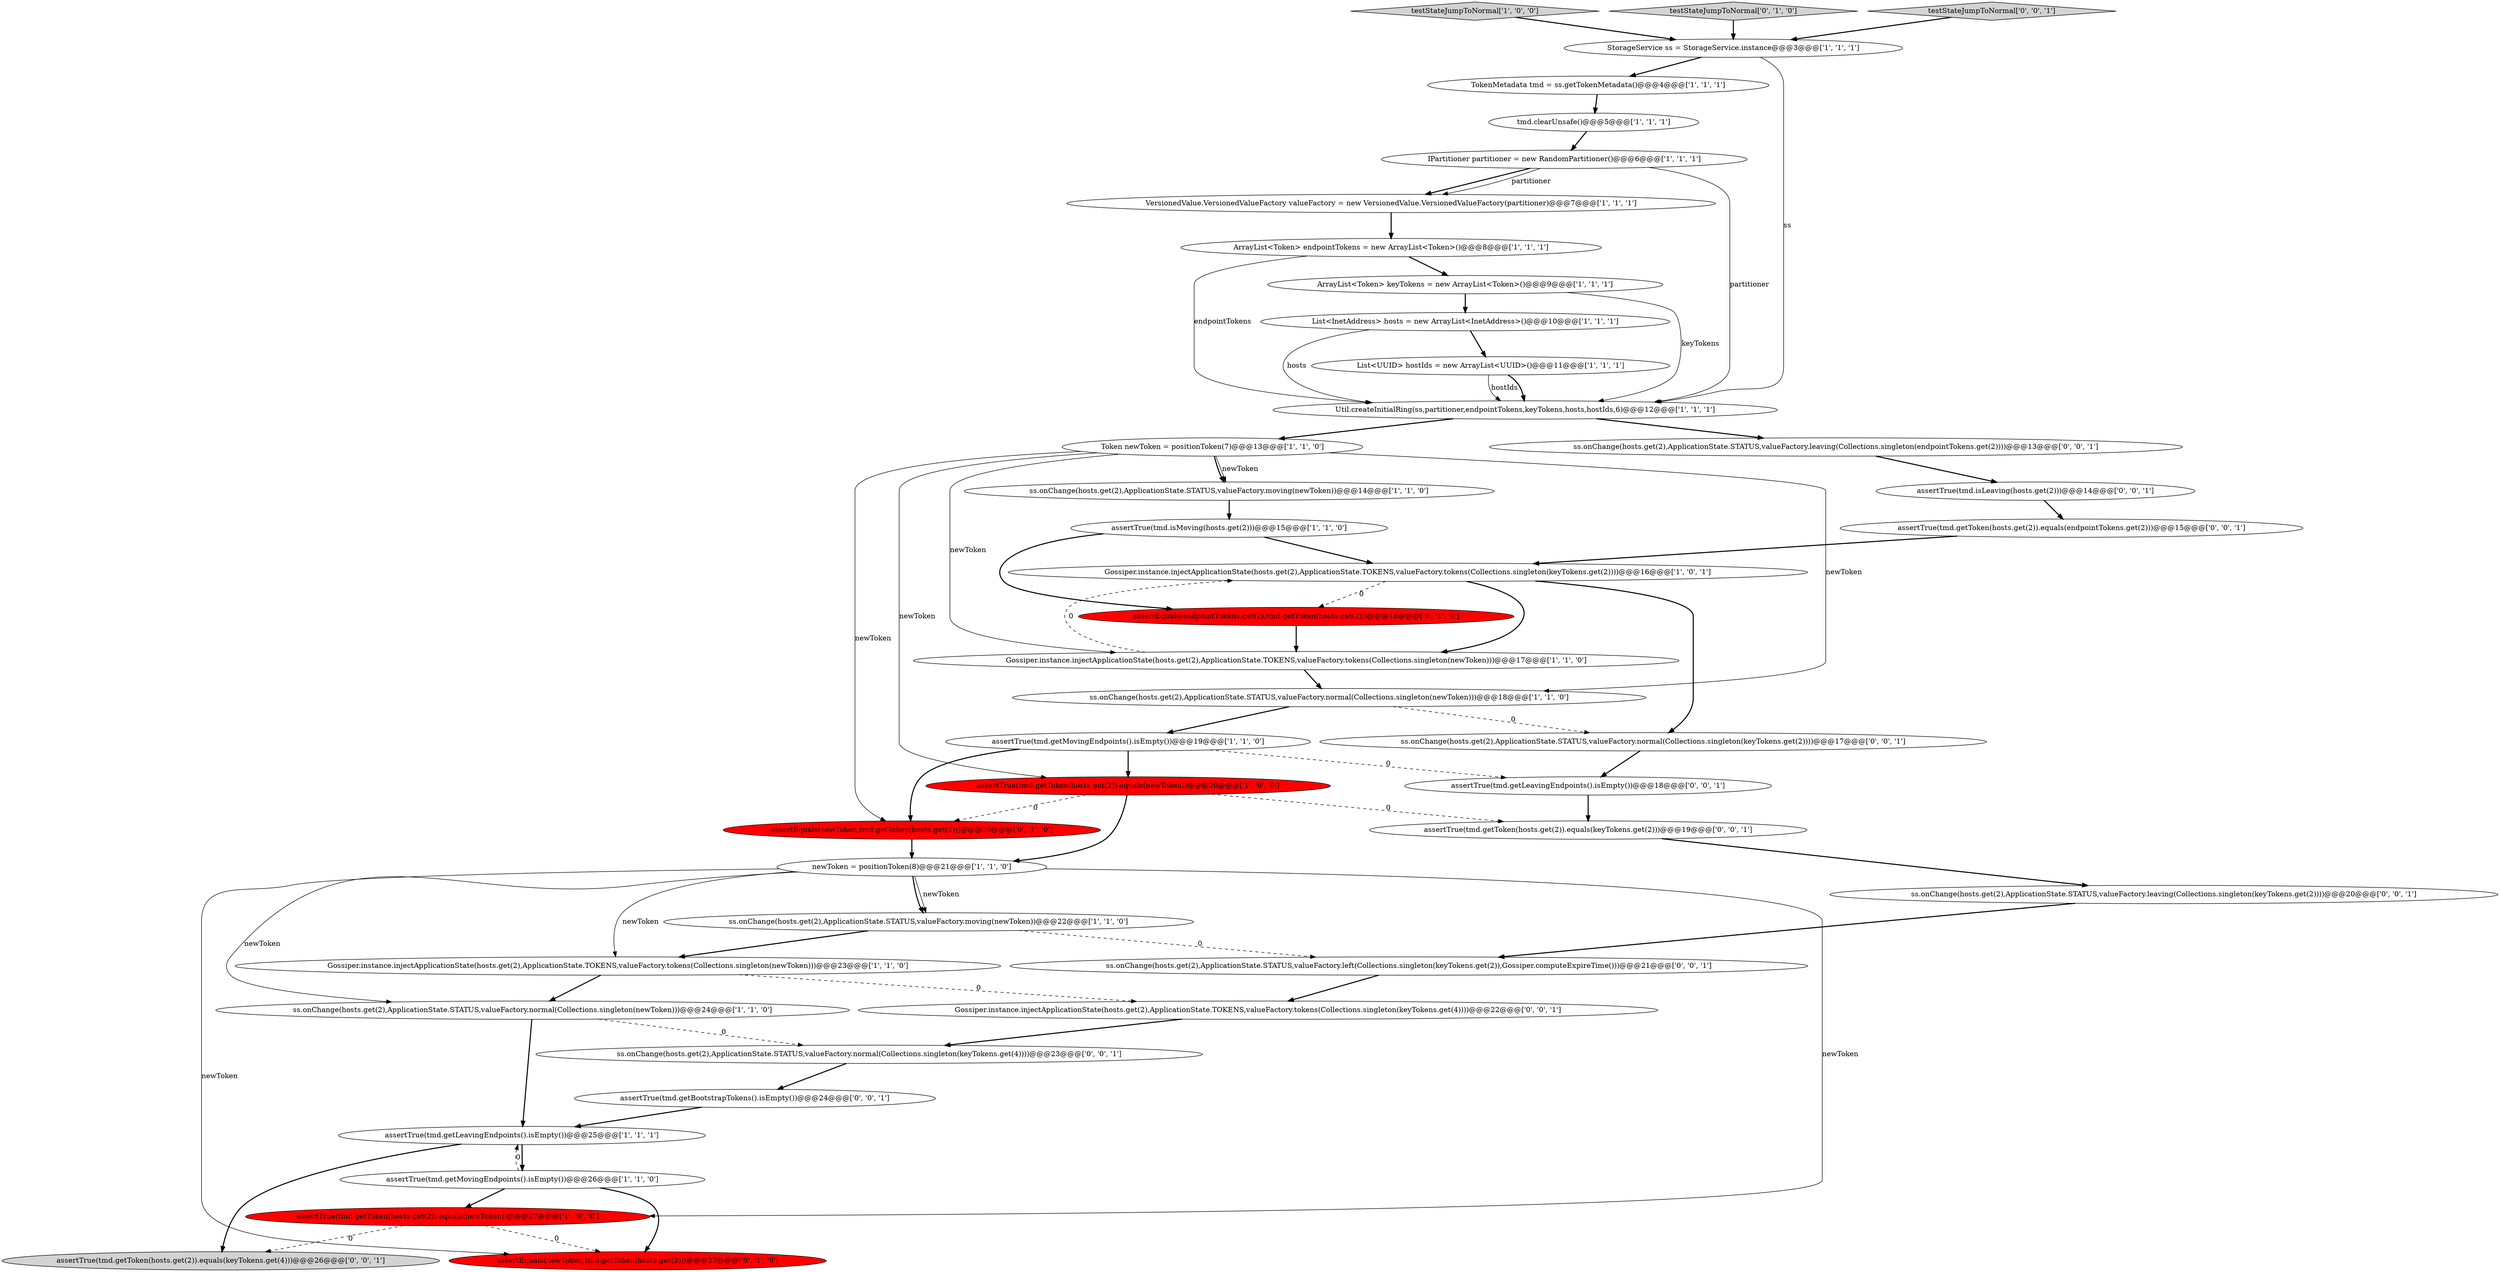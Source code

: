 digraph {
22 [style = filled, label = "ArrayList<Token> endpointTokens = new ArrayList<Token>()@@@8@@@['1', '1', '1']", fillcolor = white, shape = ellipse image = "AAA0AAABBB1BBB"];
28 [style = filled, label = "assertEquals(newToken,tmd.getToken(hosts.get(2)))@@@20@@@['0', '1', '0']", fillcolor = red, shape = ellipse image = "AAA1AAABBB2BBB"];
7 [style = filled, label = "ss.onChange(hosts.get(2),ApplicationState.STATUS,valueFactory.moving(newToken))@@@22@@@['1', '1', '0']", fillcolor = white, shape = ellipse image = "AAA0AAABBB1BBB"];
11 [style = filled, label = "List<InetAddress> hosts = new ArrayList<InetAddress>()@@@10@@@['1', '1', '1']", fillcolor = white, shape = ellipse image = "AAA0AAABBB1BBB"];
41 [style = filled, label = "assertTrue(tmd.getToken(hosts.get(2)).equals(endpointTokens.get(2)))@@@15@@@['0', '0', '1']", fillcolor = white, shape = ellipse image = "AAA0AAABBB3BBB"];
15 [style = filled, label = "assertTrue(tmd.getToken(hosts.get(2)).equals(newToken))@@@20@@@['1', '0', '0']", fillcolor = red, shape = ellipse image = "AAA1AAABBB1BBB"];
17 [style = filled, label = "ss.onChange(hosts.get(2),ApplicationState.STATUS,valueFactory.normal(Collections.singleton(newToken)))@@@24@@@['1', '1', '0']", fillcolor = white, shape = ellipse image = "AAA0AAABBB1BBB"];
38 [style = filled, label = "assertTrue(tmd.getToken(hosts.get(2)).equals(keyTokens.get(2)))@@@19@@@['0', '0', '1']", fillcolor = white, shape = ellipse image = "AAA0AAABBB3BBB"];
34 [style = filled, label = "ss.onChange(hosts.get(2),ApplicationState.STATUS,valueFactory.normal(Collections.singleton(keyTokens.get(2))))@@@17@@@['0', '0', '1']", fillcolor = white, shape = ellipse image = "AAA0AAABBB3BBB"];
12 [style = filled, label = "testStateJumpToNormal['1', '0', '0']", fillcolor = lightgray, shape = diamond image = "AAA0AAABBB1BBB"];
31 [style = filled, label = "ss.onChange(hosts.get(2),ApplicationState.STATUS,valueFactory.leaving(Collections.singleton(keyTokens.get(2))))@@@20@@@['0', '0', '1']", fillcolor = white, shape = ellipse image = "AAA0AAABBB3BBB"];
5 [style = filled, label = "ss.onChange(hosts.get(2),ApplicationState.STATUS,valueFactory.moving(newToken))@@@14@@@['1', '1', '0']", fillcolor = white, shape = ellipse image = "AAA0AAABBB1BBB"];
4 [style = filled, label = "assertTrue(tmd.getMovingEndpoints().isEmpty())@@@26@@@['1', '1', '0']", fillcolor = white, shape = ellipse image = "AAA0AAABBB1BBB"];
16 [style = filled, label = "IPartitioner partitioner = new RandomPartitioner()@@@6@@@['1', '1', '1']", fillcolor = white, shape = ellipse image = "AAA0AAABBB1BBB"];
27 [style = filled, label = "assertEquals(endpointTokens.get(2),tmd.getToken(hosts.get(2)))@@@16@@@['0', '1', '0']", fillcolor = red, shape = ellipse image = "AAA1AAABBB2BBB"];
32 [style = filled, label = "assertTrue(tmd.getBootstrapTokens().isEmpty())@@@24@@@['0', '0', '1']", fillcolor = white, shape = ellipse image = "AAA0AAABBB3BBB"];
26 [style = filled, label = "testStateJumpToNormal['0', '1', '0']", fillcolor = lightgray, shape = diamond image = "AAA0AAABBB2BBB"];
3 [style = filled, label = "TokenMetadata tmd = ss.getTokenMetadata()@@@4@@@['1', '1', '1']", fillcolor = white, shape = ellipse image = "AAA0AAABBB1BBB"];
30 [style = filled, label = "testStateJumpToNormal['0', '0', '1']", fillcolor = lightgray, shape = diamond image = "AAA0AAABBB3BBB"];
35 [style = filled, label = "ss.onChange(hosts.get(2),ApplicationState.STATUS,valueFactory.leaving(Collections.singleton(endpointTokens.get(2))))@@@13@@@['0', '0', '1']", fillcolor = white, shape = ellipse image = "AAA0AAABBB3BBB"];
6 [style = filled, label = "Gossiper.instance.injectApplicationState(hosts.get(2),ApplicationState.TOKENS,valueFactory.tokens(Collections.singleton(keyTokens.get(2))))@@@16@@@['1', '0', '1']", fillcolor = white, shape = ellipse image = "AAA0AAABBB1BBB"];
29 [style = filled, label = "assertEquals(newToken,tmd.getToken(hosts.get(2)))@@@27@@@['0', '1', '0']", fillcolor = red, shape = ellipse image = "AAA1AAABBB2BBB"];
33 [style = filled, label = "assertTrue(tmd.getToken(hosts.get(2)).equals(keyTokens.get(4)))@@@26@@@['0', '0', '1']", fillcolor = lightgray, shape = ellipse image = "AAA0AAABBB3BBB"];
39 [style = filled, label = "assertTrue(tmd.getLeavingEndpoints().isEmpty())@@@18@@@['0', '0', '1']", fillcolor = white, shape = ellipse image = "AAA0AAABBB3BBB"];
2 [style = filled, label = "Gossiper.instance.injectApplicationState(hosts.get(2),ApplicationState.TOKENS,valueFactory.tokens(Collections.singleton(newToken)))@@@23@@@['1', '1', '0']", fillcolor = white, shape = ellipse image = "AAA0AAABBB1BBB"];
8 [style = filled, label = "assertTrue(tmd.getToken(hosts.get(2)).equals(newToken))@@@27@@@['1', '0', '0']", fillcolor = red, shape = ellipse image = "AAA1AAABBB1BBB"];
23 [style = filled, label = "assertTrue(tmd.getMovingEndpoints().isEmpty())@@@19@@@['1', '1', '0']", fillcolor = white, shape = ellipse image = "AAA0AAABBB1BBB"];
21 [style = filled, label = "newToken = positionToken(8)@@@21@@@['1', '1', '0']", fillcolor = white, shape = ellipse image = "AAA0AAABBB1BBB"];
14 [style = filled, label = "List<UUID> hostIds = new ArrayList<UUID>()@@@11@@@['1', '1', '1']", fillcolor = white, shape = ellipse image = "AAA0AAABBB1BBB"];
40 [style = filled, label = "ss.onChange(hosts.get(2),ApplicationState.STATUS,valueFactory.normal(Collections.singleton(keyTokens.get(4))))@@@23@@@['0', '0', '1']", fillcolor = white, shape = ellipse image = "AAA0AAABBB3BBB"];
25 [style = filled, label = "assertTrue(tmd.isMoving(hosts.get(2)))@@@15@@@['1', '1', '0']", fillcolor = white, shape = ellipse image = "AAA0AAABBB1BBB"];
9 [style = filled, label = "tmd.clearUnsafe()@@@5@@@['1', '1', '1']", fillcolor = white, shape = ellipse image = "AAA0AAABBB1BBB"];
18 [style = filled, label = "ArrayList<Token> keyTokens = new ArrayList<Token>()@@@9@@@['1', '1', '1']", fillcolor = white, shape = ellipse image = "AAA0AAABBB1BBB"];
13 [style = filled, label = "StorageService ss = StorageService.instance@@@3@@@['1', '1', '1']", fillcolor = white, shape = ellipse image = "AAA0AAABBB1BBB"];
19 [style = filled, label = "Gossiper.instance.injectApplicationState(hosts.get(2),ApplicationState.TOKENS,valueFactory.tokens(Collections.singleton(newToken)))@@@17@@@['1', '1', '0']", fillcolor = white, shape = ellipse image = "AAA0AAABBB1BBB"];
42 [style = filled, label = "Gossiper.instance.injectApplicationState(hosts.get(2),ApplicationState.TOKENS,valueFactory.tokens(Collections.singleton(keyTokens.get(4))))@@@22@@@['0', '0', '1']", fillcolor = white, shape = ellipse image = "AAA0AAABBB3BBB"];
37 [style = filled, label = "ss.onChange(hosts.get(2),ApplicationState.STATUS,valueFactory.left(Collections.singleton(keyTokens.get(2)),Gossiper.computeExpireTime()))@@@21@@@['0', '0', '1']", fillcolor = white, shape = ellipse image = "AAA0AAABBB3BBB"];
1 [style = filled, label = "assertTrue(tmd.getLeavingEndpoints().isEmpty())@@@25@@@['1', '1', '1']", fillcolor = white, shape = ellipse image = "AAA0AAABBB1BBB"];
24 [style = filled, label = "Token newToken = positionToken(7)@@@13@@@['1', '1', '0']", fillcolor = white, shape = ellipse image = "AAA0AAABBB1BBB"];
36 [style = filled, label = "assertTrue(tmd.isLeaving(hosts.get(2)))@@@14@@@['0', '0', '1']", fillcolor = white, shape = ellipse image = "AAA0AAABBB3BBB"];
0 [style = filled, label = "Util.createInitialRing(ss,partitioner,endpointTokens,keyTokens,hosts,hostIds,6)@@@12@@@['1', '1', '1']", fillcolor = white, shape = ellipse image = "AAA0AAABBB1BBB"];
20 [style = filled, label = "ss.onChange(hosts.get(2),ApplicationState.STATUS,valueFactory.normal(Collections.singleton(newToken)))@@@18@@@['1', '1', '0']", fillcolor = white, shape = ellipse image = "AAA0AAABBB1BBB"];
10 [style = filled, label = "VersionedValue.VersionedValueFactory valueFactory = new VersionedValue.VersionedValueFactory(partitioner)@@@7@@@['1', '1', '1']", fillcolor = white, shape = ellipse image = "AAA0AAABBB1BBB"];
2->17 [style = bold, label=""];
10->22 [style = bold, label=""];
24->20 [style = solid, label="newToken"];
2->42 [style = dashed, label="0"];
31->37 [style = bold, label=""];
21->7 [style = solid, label="newToken"];
1->4 [style = bold, label=""];
4->1 [style = dashed, label="0"];
21->8 [style = solid, label="newToken"];
19->6 [style = dashed, label="0"];
30->13 [style = bold, label=""];
24->15 [style = solid, label="newToken"];
17->1 [style = bold, label=""];
36->41 [style = bold, label=""];
6->34 [style = bold, label=""];
15->28 [style = dashed, label="0"];
11->14 [style = bold, label=""];
16->10 [style = bold, label=""];
15->21 [style = bold, label=""];
8->33 [style = dashed, label="0"];
16->0 [style = solid, label="partitioner"];
14->0 [style = solid, label="hostIds"];
19->20 [style = bold, label=""];
18->11 [style = bold, label=""];
23->15 [style = bold, label=""];
13->0 [style = solid, label="ss"];
21->29 [style = solid, label="newToken"];
4->29 [style = bold, label=""];
41->6 [style = bold, label=""];
6->19 [style = bold, label=""];
38->31 [style = bold, label=""];
21->2 [style = solid, label="newToken"];
25->6 [style = bold, label=""];
42->40 [style = bold, label=""];
9->16 [style = bold, label=""];
26->13 [style = bold, label=""];
5->25 [style = bold, label=""];
24->5 [style = bold, label=""];
18->0 [style = solid, label="keyTokens"];
23->28 [style = bold, label=""];
3->9 [style = bold, label=""];
25->27 [style = bold, label=""];
12->13 [style = bold, label=""];
15->38 [style = dashed, label="0"];
1->33 [style = bold, label=""];
22->18 [style = bold, label=""];
28->21 [style = bold, label=""];
20->23 [style = bold, label=""];
13->3 [style = bold, label=""];
14->0 [style = bold, label=""];
24->5 [style = solid, label="newToken"];
6->27 [style = dashed, label="0"];
20->34 [style = dashed, label="0"];
7->2 [style = bold, label=""];
17->40 [style = dashed, label="0"];
23->39 [style = dashed, label="0"];
0->24 [style = bold, label=""];
32->1 [style = bold, label=""];
34->39 [style = bold, label=""];
24->28 [style = solid, label="newToken"];
24->19 [style = solid, label="newToken"];
40->32 [style = bold, label=""];
39->38 [style = bold, label=""];
0->35 [style = bold, label=""];
11->0 [style = solid, label="hosts"];
21->7 [style = bold, label=""];
4->8 [style = bold, label=""];
21->17 [style = solid, label="newToken"];
7->37 [style = dashed, label="0"];
27->19 [style = bold, label=""];
16->10 [style = solid, label="partitioner"];
35->36 [style = bold, label=""];
22->0 [style = solid, label="endpointTokens"];
8->29 [style = dashed, label="0"];
37->42 [style = bold, label=""];
}
